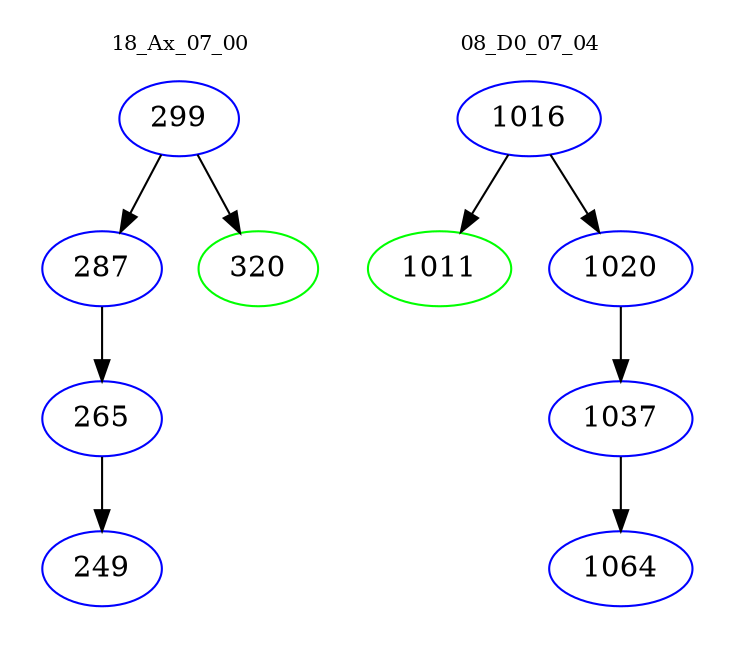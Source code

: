 digraph{
subgraph cluster_0 {
color = white
label = "18_Ax_07_00";
fontsize=10;
T0_299 [label="299", color="blue"]
T0_299 -> T0_287 [color="black"]
T0_287 [label="287", color="blue"]
T0_287 -> T0_265 [color="black"]
T0_265 [label="265", color="blue"]
T0_265 -> T0_249 [color="black"]
T0_249 [label="249", color="blue"]
T0_299 -> T0_320 [color="black"]
T0_320 [label="320", color="green"]
}
subgraph cluster_1 {
color = white
label = "08_D0_07_04";
fontsize=10;
T1_1016 [label="1016", color="blue"]
T1_1016 -> T1_1011 [color="black"]
T1_1011 [label="1011", color="green"]
T1_1016 -> T1_1020 [color="black"]
T1_1020 [label="1020", color="blue"]
T1_1020 -> T1_1037 [color="black"]
T1_1037 [label="1037", color="blue"]
T1_1037 -> T1_1064 [color="black"]
T1_1064 [label="1064", color="blue"]
}
}
